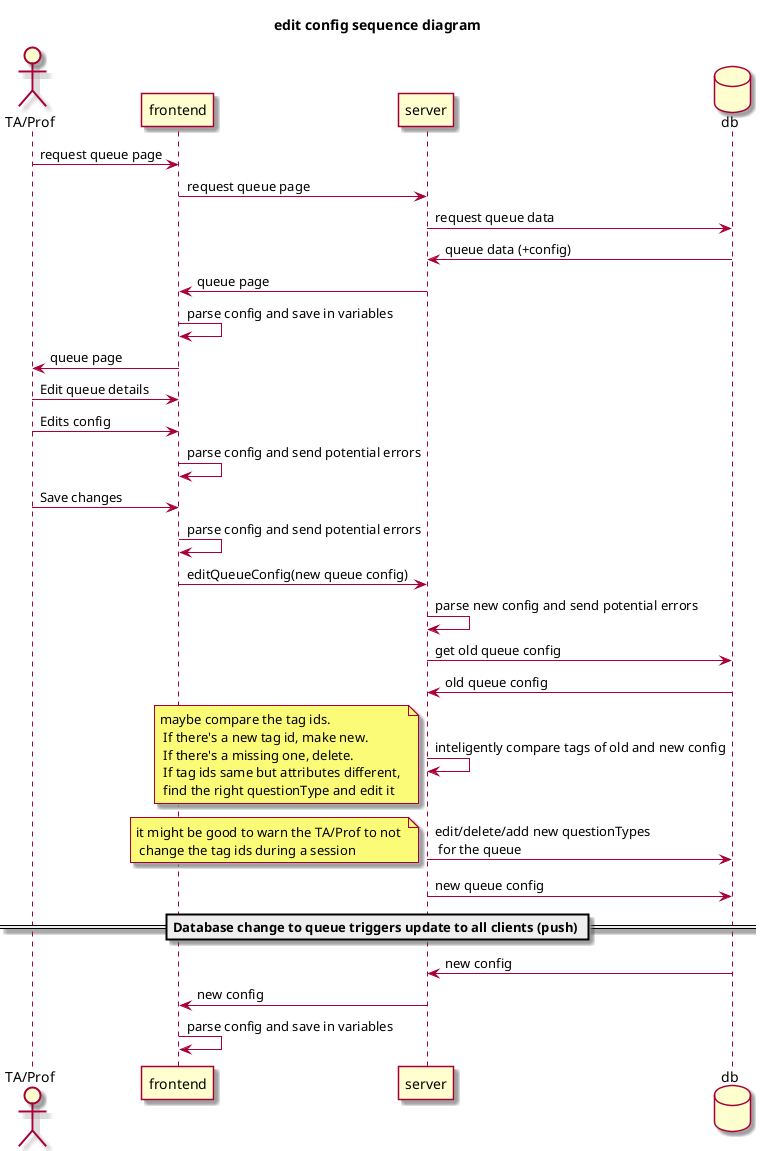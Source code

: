 @startuml

skin rose

title "edit config sequence diagram"

actor User as "TA/Prof"
participant frontend
participant server
database db

User -> frontend : request queue page
frontend -> server : request queue page
server -> db : request queue data
server <- db : queue data (+config)
frontend <- server : queue page
frontend -> frontend : parse config and save in variables
User <- frontend : queue page 

User -> frontend : Edit queue details
User -> frontend : Edits config
frontend -> frontend : parse config and send potential errors
User -> frontend : Save changes
frontend -> frontend : parse config and send potential errors
frontend -> server : editQueueConfig(new queue config)
server -> server : parse new config and send potential errors
server -> db : get old queue config
server <- db : old queue config
server -> server : inteligently compare tags of old and new config
note left : maybe compare the tag ids. \n If there's a new tag id, make new. \n If there's a missing one, delete. \n If tag ids same but attributes different, \n find the right questionType and edit it
server -> db : edit/delete/add new questionTypes \n for the queue
note left : it might be good to warn the TA/Prof to not \n change the tag ids during a session
server -> db : new queue config

== Database change to queue triggers update to all clients (push) ==

server <- db : new config
frontend <- server : new config
frontend -> frontend : parse config and save in variables

@enduml